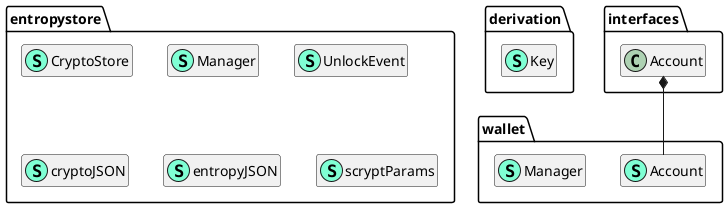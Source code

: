 @startuml
namespace derivation {
    class Key << (S,Aquamarine) >> {
        + Key []byte
        + ChainCode []byte

        + Address() (*types.Address, error)
        + StringPair() (string, string, error)
        + Derive(i uint32) (*Key, error)
        + PublicKey() (ed25519.PublicKey, error)
        + PrivateKey() (ed25519.PrivateKey, error)
        + SignData(message []byte) ([]byte, ed25519.PublicKey, error)
        + RawSeed() []byte

    }
}


namespace entropystore {
    class CryptoStore << (S,Aquamarine) >> {
        + EntropyStoreFilename string

        + ExtractSeed(passphrase string) ([]byte, error)
        + ExtractEntropy(passphrase string) ([]byte, error)
        + StoreEntropy(entropy []byte, primaryAddr types.Address, passphrase string) error

    }
    class Manager << (S,Aquamarine) >> {
        - primaryAddr types.Address
        - ks CryptoStore
        - maxSearchIndex uint32
        - unlockedSeed []byte
        - unlockedEntropy []byte
        - unlockChangedLis <font color=blue>func</font>(UnlockEvent) 
        - log log15.Logger

        + IsAddrUnlocked(addr types.Address) bool
        + IsUnlocked() bool
        + ListAddress(from uint32, to uint32) ([]types.Address, error)
        + Unlock(passphrase string) error
        + Lock() 
        + FindAddrWithPassphrase(passphrase string, addr types.Address) (*derivation.Key, uint32, error)
        + FindAddr(addr types.Address) (*derivation.Key, uint32, error)
        + SignData(a types.Address, data []byte) ([]byte, error)
        + GetPrivateKey(a types.Address) (ed25519.PrivateKey, error)
        + SignDataWithPassphrase(addr types.Address, passphrase string, data []byte) ([]byte, error)
        + DeriveForFullPath(path string) (string, *derivation.Key, error)
        + DeriveForIndexPath(index uint32) (string, *derivation.Key, error)
        + DeriveForFullPathWithPassphrase(path string, passphrase string) (string, *derivation.Key, error)
        + DeriveForIndexPathWithPassphrase(index uint32, passphrase string) (string, *derivation.Key, error)
        + GetPrimaryAddr() types.Address
        + GetEntropyStoreFile() string
        + ExtractMnemonic(passphrase string) (string, error)
        + SetLockEventListener(lis <font color=blue>func</font>(UnlockEvent) ) 
        + RemoveUnlockChangeChannel() 

    }
    class UnlockEvent << (S,Aquamarine) >> {
        - event string

        + EntropyStoreFile string
        + PrimaryAddr types.Address

        + String() string
        + Unlocked() bool

    }
    class cryptoJSON << (S,Aquamarine) >> {
        + CipherName string
        + CipherText string
        + Nonce string
        + KDF string
        + ScryptParams scryptParams

    }
    class entropyJSON << (S,Aquamarine) >> {
        + PrimaryAddress string
        + Crypto cryptoJSON
        + Version int
        + Timestamp int64

    }
    class scryptParams << (S,Aquamarine) >> {
        + N int
        + R int
        + P int
        + KeyLen int
        + Salt string

    }
}


namespace wallet {
    class Account << (S,Aquamarine) >> {
        - address types.Address
        - priv ed25519.PrivateKey

        + Address() types.Address
        + Sign(msg []byte) ([]byte, ed25519.PublicKey, error)
        + Verify(pub ed25519.PublicKey, message []byte, signdata []byte) error
        + PrivateKey() (ed25519.PrivateKey, error)

    }
    class Manager << (S,Aquamarine) >> {
        - config *config.Wallet
        - unlockChangedIndex int
        - entropyStoreManager <font color=blue>map</font>[string]*entropystore.Manager
        - unlockChangedLis <font color=blue>map</font>[int]<font color=blue>func</font>(entropystore.UnlockEvent) 
        - mutex sync.Mutex
        - log log15.Logger

        + ListAllEntropyFiles() []string
        + Unlock(entropyStore string, passphrase string) error
        + IsUnlocked(entropyStore string) bool
        + Lock(entropyStore string) error
        + GlobalCheckAddrUnlock(targetAdr types.Address) bool
        + RefreshCache() 
        + Account(address types.Address) (*Account, error)
        + AccountAtIndex(entryPath string, target types.Address, index uint32) (*Account, error)
        + AccountSearch(entryPath *string, target types.Address, passphrase string) (*Account, error)
        + GlobalFindAddr(targetAdr types.Address) (string, *derivation.Key, uint32, error)
        + GlobalFindAddrWithPassphrase(targetAdr types.Address, pass string) (string, *derivation.Key, uint32, error)
        + ListEntropyFilesInStandardDir() ([]string, error)
        + ExtractMnemonic(entropyStore string, passphrase string) (string, error)
        + GetEntropyStoreManager(entropyStore string) (*entropystore.Manager, error)
        + AddEntropyStore(entropyStore string) error
        + RemoveEntropyStore(entropyStore string) 
        + RecoverEntropyStoreFromMnemonic(mnemonic string, passphrase string) (*entropystore.Manager, error)
        + NewMnemonicAndEntropyStore(passphrase string) (string, *entropystore.Manager, error)
        + GetDataDir() string
        + Start() error
        + Stop() 
        + AddLockEventListener(lis <font color=blue>func</font>(entropystore.UnlockEvent) ) int
        + RemoveUnlockChangeChannel(id int) 
        + MatchAddress(EntryPath string, coinbase types.Address, index uint32) error

    }
}
"interfaces.Account" *-- "wallet.Account"


hide fields
hide methods
@enduml
